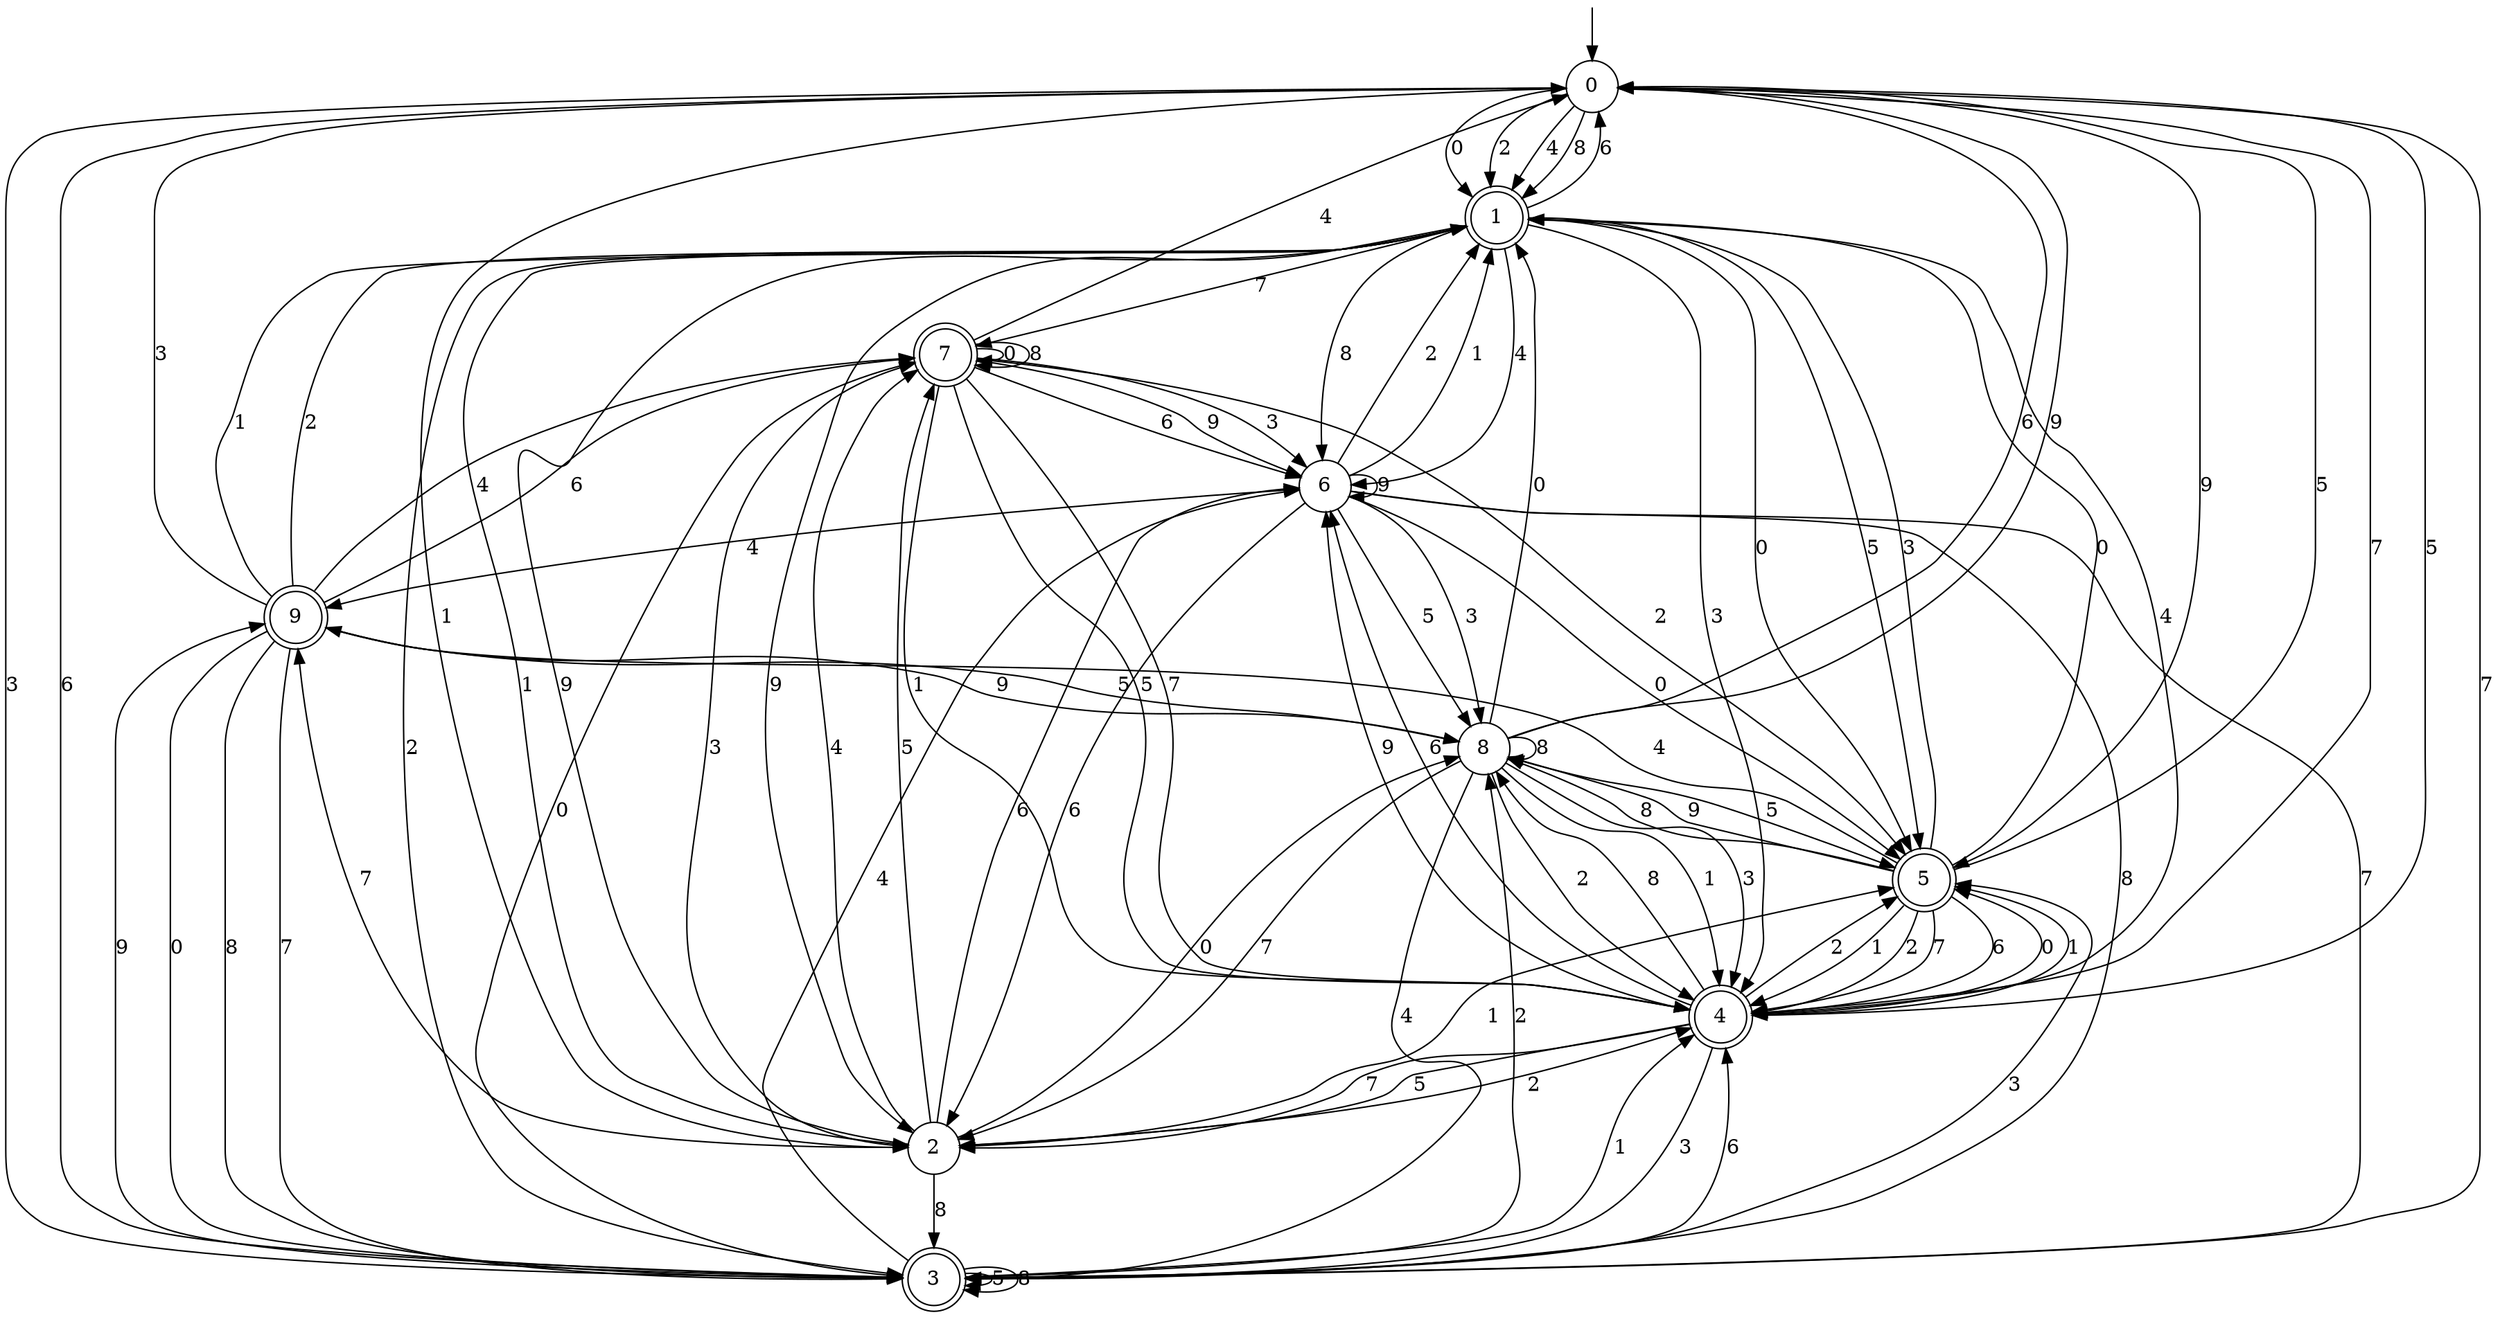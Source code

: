 digraph g {

	s0 [shape="circle" label="0"];
	s1 [shape="doublecircle" label="1"];
	s2 [shape="circle" label="2"];
	s3 [shape="doublecircle" label="3"];
	s4 [shape="doublecircle" label="4"];
	s5 [shape="doublecircle" label="5"];
	s6 [shape="circle" label="6"];
	s7 [shape="doublecircle" label="7"];
	s8 [shape="circle" label="8"];
	s9 [shape="doublecircle" label="9"];
	s0 -> s1 [label="0"];
	s0 -> s2 [label="1"];
	s0 -> s1 [label="2"];
	s0 -> s3 [label="3"];
	s0 -> s1 [label="4"];
	s0 -> s4 [label="5"];
	s0 -> s3 [label="6"];
	s0 -> s4 [label="7"];
	s0 -> s1 [label="8"];
	s0 -> s5 [label="9"];
	s1 -> s5 [label="0"];
	s1 -> s2 [label="1"];
	s1 -> s3 [label="2"];
	s1 -> s4 [label="3"];
	s1 -> s6 [label="4"];
	s1 -> s5 [label="5"];
	s1 -> s0 [label="6"];
	s1 -> s7 [label="7"];
	s1 -> s6 [label="8"];
	s1 -> s2 [label="9"];
	s2 -> s8 [label="0"];
	s2 -> s5 [label="1"];
	s2 -> s4 [label="2"];
	s2 -> s7 [label="3"];
	s2 -> s7 [label="4"];
	s2 -> s7 [label="5"];
	s2 -> s6 [label="6"];
	s2 -> s9 [label="7"];
	s2 -> s3 [label="8"];
	s2 -> s1 [label="9"];
	s3 -> s7 [label="0"];
	s3 -> s4 [label="1"];
	s3 -> s8 [label="2"];
	s3 -> s5 [label="3"];
	s3 -> s6 [label="4"];
	s3 -> s3 [label="5"];
	s3 -> s4 [label="6"];
	s3 -> s0 [label="7"];
	s3 -> s3 [label="8"];
	s3 -> s9 [label="9"];
	s4 -> s5 [label="0"];
	s4 -> s5 [label="1"];
	s4 -> s5 [label="2"];
	s4 -> s3 [label="3"];
	s4 -> s1 [label="4"];
	s4 -> s2 [label="5"];
	s4 -> s6 [label="6"];
	s4 -> s2 [label="7"];
	s4 -> s8 [label="8"];
	s4 -> s6 [label="9"];
	s5 -> s1 [label="0"];
	s5 -> s4 [label="1"];
	s5 -> s4 [label="2"];
	s5 -> s1 [label="3"];
	s5 -> s9 [label="4"];
	s5 -> s0 [label="5"];
	s5 -> s4 [label="6"];
	s5 -> s4 [label="7"];
	s5 -> s8 [label="8"];
	s5 -> s8 [label="9"];
	s6 -> s5 [label="0"];
	s6 -> s1 [label="1"];
	s6 -> s1 [label="2"];
	s6 -> s8 [label="3"];
	s6 -> s9 [label="4"];
	s6 -> s8 [label="5"];
	s6 -> s2 [label="6"];
	s6 -> s3 [label="7"];
	s6 -> s3 [label="8"];
	s6 -> s6 [label="9"];
	s7 -> s7 [label="0"];
	s7 -> s4 [label="1"];
	s7 -> s5 [label="2"];
	s7 -> s6 [label="3"];
	s7 -> s0 [label="4"];
	s7 -> s4 [label="5"];
	s7 -> s6 [label="6"];
	s7 -> s4 [label="7"];
	s7 -> s7 [label="8"];
	s7 -> s6 [label="9"];
	s8 -> s1 [label="0"];
	s8 -> s4 [label="1"];
	s8 -> s4 [label="2"];
	s8 -> s4 [label="3"];
	s8 -> s3 [label="4"];
	s8 -> s5 [label="5"];
	s8 -> s0 [label="6"];
	s8 -> s2 [label="7"];
	s8 -> s8 [label="8"];
	s8 -> s0 [label="9"];
	s9 -> s3 [label="0"];
	s9 -> s1 [label="1"];
	s9 -> s1 [label="2"];
	s9 -> s0 [label="3"];
	s9 -> s7 [label="4"];
	s9 -> s8 [label="5"];
	s9 -> s7 [label="6"];
	s9 -> s3 [label="7"];
	s9 -> s3 [label="8"];
	s9 -> s8 [label="9"];

__start0 [label="" shape="none" width="0" height="0"];
__start0 -> s0;

}
